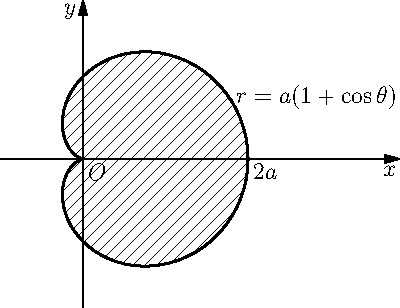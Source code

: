 size(200);
import graph;
import patterns;
real a=1;
real f(real t){return a*(1+cos(t));}
path p=polargraph(f,0,2pi);

draw(Label("$r=a(1+\cos\theta)$",Relative(0.1),E),p,linewidth(1));
add("hatch",hatch(H=1.5mm,dir=NE));
fill(p..cycle,pattern("hatch"));
label("$O$",(0,0),SE);
label("$2a$",2a,SE);
xlimits(-1,2a+.5);
ylimits(-1.8,1.8);
axes("$x$","$y$",Arrow());
